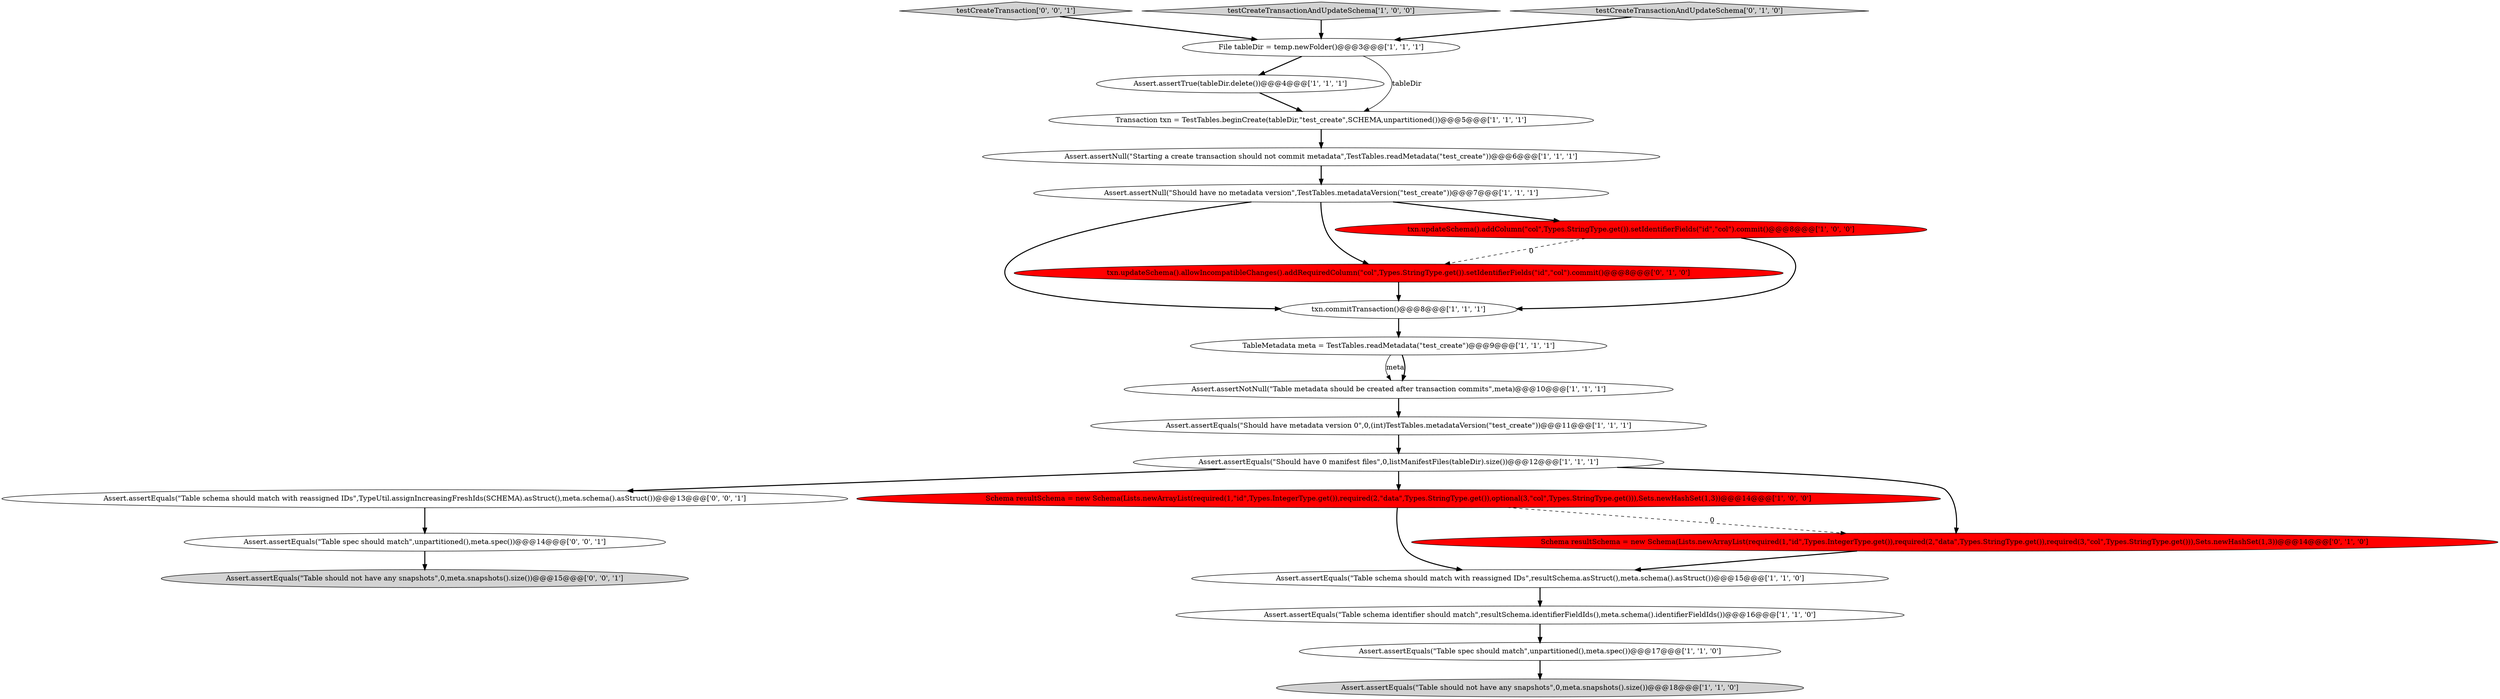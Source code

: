 digraph {
4 [style = filled, label = "Assert.assertNotNull(\"Table metadata should be created after transaction commits\",meta)@@@10@@@['1', '1', '1']", fillcolor = white, shape = ellipse image = "AAA0AAABBB1BBB"];
23 [style = filled, label = "Assert.assertEquals(\"Table schema should match with reassigned IDs\",TypeUtil.assignIncreasingFreshIds(SCHEMA).asStruct(),meta.schema().asStruct())@@@13@@@['0', '0', '1']", fillcolor = white, shape = ellipse image = "AAA0AAABBB3BBB"];
18 [style = filled, label = "Schema resultSchema = new Schema(Lists.newArrayList(required(1,\"id\",Types.IntegerType.get()),required(2,\"data\",Types.StringType.get()),required(3,\"col\",Types.StringType.get())),Sets.newHashSet(1,3))@@@14@@@['0', '1', '0']", fillcolor = red, shape = ellipse image = "AAA1AAABBB2BBB"];
9 [style = filled, label = "Schema resultSchema = new Schema(Lists.newArrayList(required(1,\"id\",Types.IntegerType.get()),required(2,\"data\",Types.StringType.get()),optional(3,\"col\",Types.StringType.get())),Sets.newHashSet(1,3))@@@14@@@['1', '0', '0']", fillcolor = red, shape = ellipse image = "AAA1AAABBB1BBB"];
21 [style = filled, label = "testCreateTransaction['0', '0', '1']", fillcolor = lightgray, shape = diamond image = "AAA0AAABBB3BBB"];
0 [style = filled, label = "Assert.assertEquals(\"Table schema identifier should match\",resultSchema.identifierFieldIds(),meta.schema().identifierFieldIds())@@@16@@@['1', '1', '0']", fillcolor = white, shape = ellipse image = "AAA0AAABBB1BBB"];
10 [style = filled, label = "testCreateTransactionAndUpdateSchema['1', '0', '0']", fillcolor = lightgray, shape = diamond image = "AAA0AAABBB1BBB"];
13 [style = filled, label = "Assert.assertEquals(\"Table schema should match with reassigned IDs\",resultSchema.asStruct(),meta.schema().asStruct())@@@15@@@['1', '1', '0']", fillcolor = white, shape = ellipse image = "AAA0AAABBB1BBB"];
8 [style = filled, label = "Assert.assertEquals(\"Table spec should match\",unpartitioned(),meta.spec())@@@17@@@['1', '1', '0']", fillcolor = white, shape = ellipse image = "AAA0AAABBB1BBB"];
17 [style = filled, label = "testCreateTransactionAndUpdateSchema['0', '1', '0']", fillcolor = lightgray, shape = diamond image = "AAA0AAABBB2BBB"];
20 [style = filled, label = "Assert.assertEquals(\"Table spec should match\",unpartitioned(),meta.spec())@@@14@@@['0', '0', '1']", fillcolor = white, shape = ellipse image = "AAA0AAABBB3BBB"];
5 [style = filled, label = "Assert.assertNull(\"Starting a create transaction should not commit metadata\",TestTables.readMetadata(\"test_create\"))@@@6@@@['1', '1', '1']", fillcolor = white, shape = ellipse image = "AAA0AAABBB1BBB"];
15 [style = filled, label = "Assert.assertEquals(\"Should have metadata version 0\",0,(int)TestTables.metadataVersion(\"test_create\"))@@@11@@@['1', '1', '1']", fillcolor = white, shape = ellipse image = "AAA0AAABBB1BBB"];
22 [style = filled, label = "Assert.assertEquals(\"Table should not have any snapshots\",0,meta.snapshots().size())@@@15@@@['0', '0', '1']", fillcolor = lightgray, shape = ellipse image = "AAA0AAABBB3BBB"];
19 [style = filled, label = "txn.updateSchema().allowIncompatibleChanges().addRequiredColumn(\"col\",Types.StringType.get()).setIdentifierFields(\"id\",\"col\").commit()@@@8@@@['0', '1', '0']", fillcolor = red, shape = ellipse image = "AAA1AAABBB2BBB"];
16 [style = filled, label = "txn.commitTransaction()@@@8@@@['1', '1', '1']", fillcolor = white, shape = ellipse image = "AAA0AAABBB1BBB"];
12 [style = filled, label = "TableMetadata meta = TestTables.readMetadata(\"test_create\")@@@9@@@['1', '1', '1']", fillcolor = white, shape = ellipse image = "AAA0AAABBB1BBB"];
3 [style = filled, label = "File tableDir = temp.newFolder()@@@3@@@['1', '1', '1']", fillcolor = white, shape = ellipse image = "AAA0AAABBB1BBB"];
11 [style = filled, label = "Assert.assertEquals(\"Should have 0 manifest files\",0,listManifestFiles(tableDir).size())@@@12@@@['1', '1', '1']", fillcolor = white, shape = ellipse image = "AAA0AAABBB1BBB"];
14 [style = filled, label = "Assert.assertTrue(tableDir.delete())@@@4@@@['1', '1', '1']", fillcolor = white, shape = ellipse image = "AAA0AAABBB1BBB"];
6 [style = filled, label = "Transaction txn = TestTables.beginCreate(tableDir,\"test_create\",SCHEMA,unpartitioned())@@@5@@@['1', '1', '1']", fillcolor = white, shape = ellipse image = "AAA0AAABBB1BBB"];
2 [style = filled, label = "Assert.assertEquals(\"Table should not have any snapshots\",0,meta.snapshots().size())@@@18@@@['1', '1', '0']", fillcolor = lightgray, shape = ellipse image = "AAA0AAABBB1BBB"];
7 [style = filled, label = "txn.updateSchema().addColumn(\"col\",Types.StringType.get()).setIdentifierFields(\"id\",\"col\").commit()@@@8@@@['1', '0', '0']", fillcolor = red, shape = ellipse image = "AAA1AAABBB1BBB"];
1 [style = filled, label = "Assert.assertNull(\"Should have no metadata version\",TestTables.metadataVersion(\"test_create\"))@@@7@@@['1', '1', '1']", fillcolor = white, shape = ellipse image = "AAA0AAABBB1BBB"];
23->20 [style = bold, label=""];
12->4 [style = solid, label="meta"];
9->18 [style = dashed, label="0"];
3->14 [style = bold, label=""];
4->15 [style = bold, label=""];
10->3 [style = bold, label=""];
21->3 [style = bold, label=""];
11->9 [style = bold, label=""];
1->7 [style = bold, label=""];
11->18 [style = bold, label=""];
19->16 [style = bold, label=""];
20->22 [style = bold, label=""];
5->1 [style = bold, label=""];
6->5 [style = bold, label=""];
3->6 [style = solid, label="tableDir"];
15->11 [style = bold, label=""];
12->4 [style = bold, label=""];
8->2 [style = bold, label=""];
7->19 [style = dashed, label="0"];
1->16 [style = bold, label=""];
7->16 [style = bold, label=""];
0->8 [style = bold, label=""];
18->13 [style = bold, label=""];
17->3 [style = bold, label=""];
1->19 [style = bold, label=""];
11->23 [style = bold, label=""];
16->12 [style = bold, label=""];
14->6 [style = bold, label=""];
13->0 [style = bold, label=""];
9->13 [style = bold, label=""];
}
